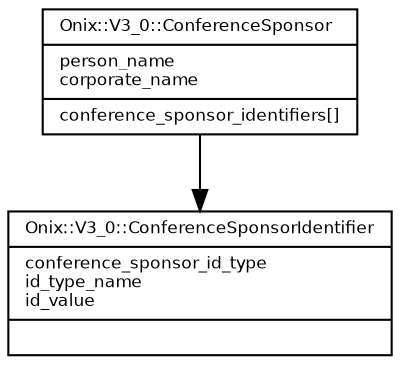 digraph G {
  fontname = "Bitstream Vera Sans"
  fontsize = 8

  node [
    fontname = "Bitstream Vera Sans"
    fontsize = 8
    shape = "record"
  ]

  edge [
    fontname = "Bitstream Vera Sans"
    fontsize = 8
  ]

  ConferenceSponsor [
    label = "{Onix::V3_0::ConferenceSponsor\l|person_name\lcorporate_name\l|conference_sponsor_identifiers[]\l}"
  ]

  ConferenceSponsor -> ConferenceSponsorIdentifier [arrowhead=normal]

  ConferenceSponsorIdentifier [
    label = "{Onix::V3_0::ConferenceSponsorIdentifier\l|conference_sponsor_id_type\lid_type_name\lid_value\l|\l}"
  ]




}
